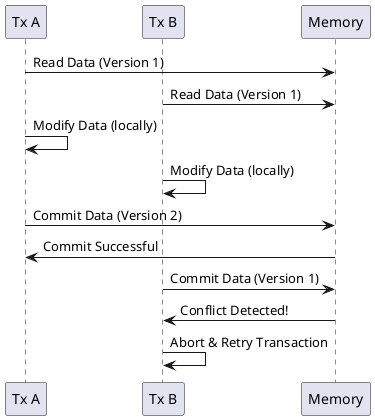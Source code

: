 @startuml

participant "Tx A" as A
participant "Tx B" as B
participant "Memory" as DB

A -> DB: Read Data (Version 1)
B -> DB: Read Data (Version 1)
A -> A: Modify Data (locally)
B -> B: Modify Data (locally)
A -> DB: Commit Data (Version 2)
DB -> A: Commit Successful
B -> DB: Commit Data (Version 1)
DB -> B: Conflict Detected!
B -> B: Abort & Retry Transaction

@enduml

